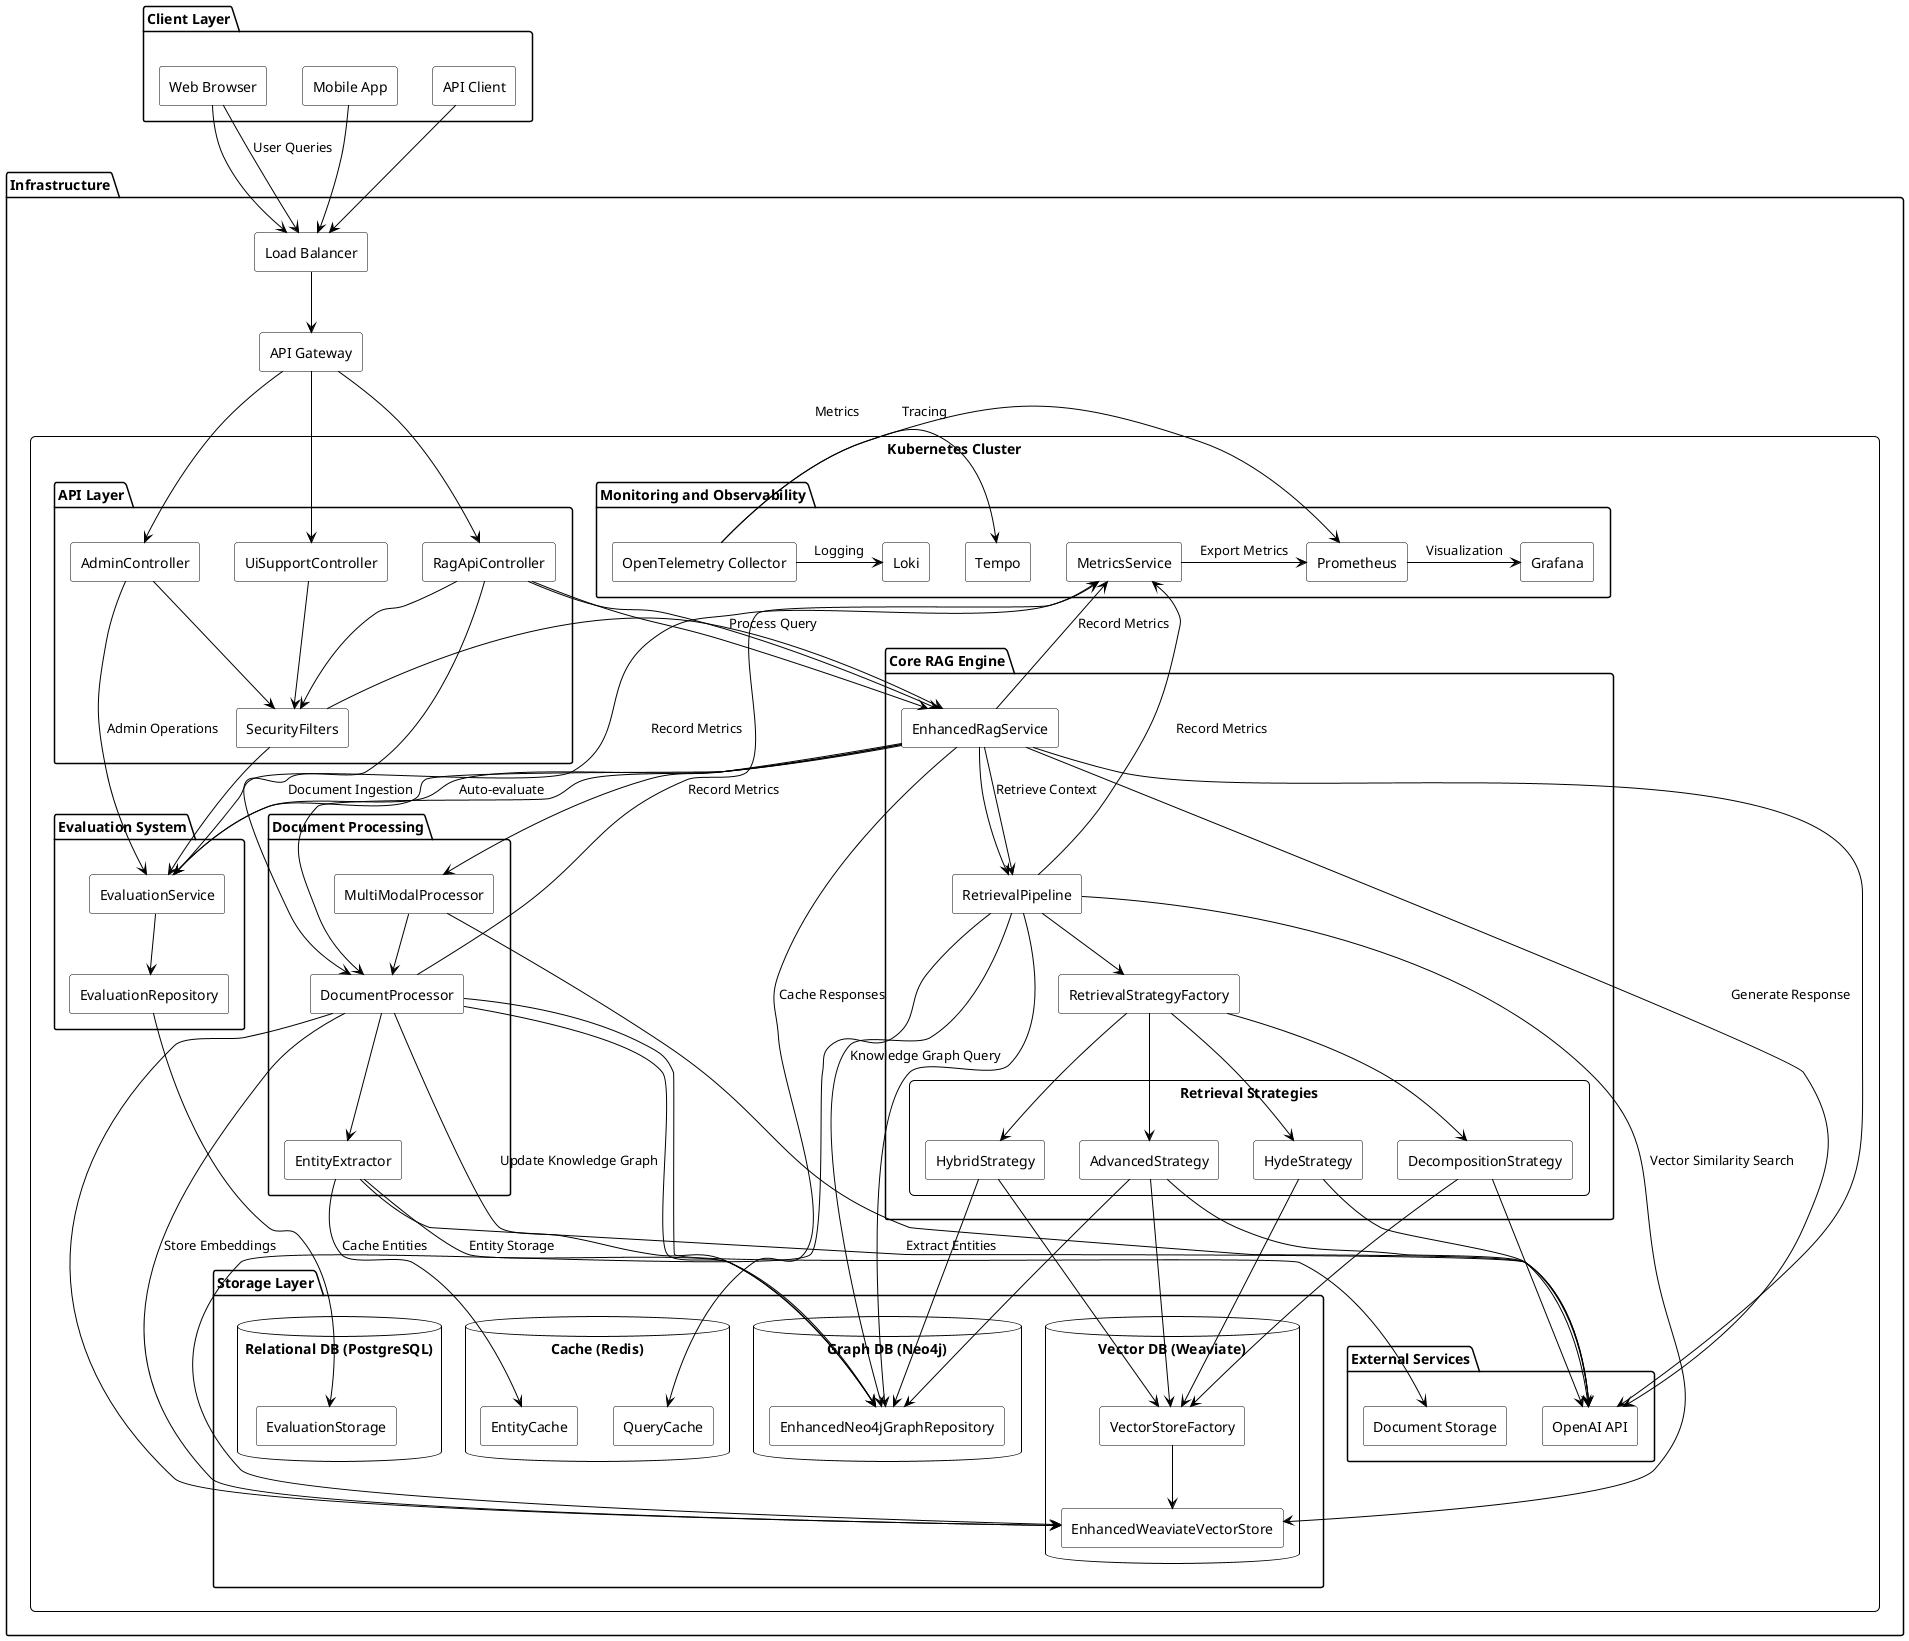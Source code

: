 @startuml Enhanced RAG System Architecture

skinparam componentStyle rectangle
skinparam component {
  BackgroundColor RECTANGLE_COLOR
  BorderColor black
  ArrowColor black
}

skinparam database {
  BackgroundColor DATABASE_COLOR
  BorderColor black
}

skinparam rectangle {
  BackgroundColor RECTANGLE_COLOR
  BorderColor black
  RoundCorner 10
}

skinparam cloud {
  BackgroundColor EXTERNAL_COLOR
  BorderColor black
}

' Top-level components
package "Client Layer" as ClientLayer {
  [Web Browser] as WebClient
  [Mobile App] as MobileClient
  [API Client] as ApiClient
}

package "Infrastructure" as Infra {
  [Load Balancer] as LoadBalancer
  [API Gateway] as ApiGateway

  rectangle "Kubernetes Cluster" as K8s  {
    package "External Services" as ExternalSvcs {
      [OpenAI API] as OpenAI
      [Document Storage] as DocStorage
    }

    package "API Layer" as ApiLayer {
      [RagApiController] as RagController
      [AdminController] as AdminController
      [UiSupportController] as UIController
      [SecurityFilters] as Security
    }

    package "Core RAG Engine" as CoreEngine {
      [EnhancedRagService] as RagService
      [RetrievalPipeline] as RetrievalPipeline
      [RetrievalStrategyFactory] as StrategyFactory

      rectangle "Retrieval Strategies" as Strategies {
        [HybridStrategy] as HybridStrategy
        [HydeStrategy] as HydeStrategy
        [DecompositionStrategy] as DecompositionStrategy
        [AdvancedStrategy] as AdvancedStrategy
      }
    }

    package "Document Processing" as DocProcessing {
      [DocumentProcessor] as DocProcessor
      [MultiModalProcessor] as MultiModalProcessor
      [EntityExtractor] as EntityExtractor
    }

    package "Evaluation System" as EvalSystem {
      [EvaluationService] as EvalService
      [EvaluationRepository] as EvalRepo
    }

    package "Storage Layer" as StorageLayer {
      database "Vector DB (Weaviate)" as VectorDB  {
        [EnhancedWeaviateVectorStore] as WeaviateStore
        [VectorStoreFactory] as VectorFactory
      }

      database "Graph DB (Neo4j)" as GraphDB  {
        [EnhancedNeo4jGraphRepository] as Neo4jRepo
      }

      database "Relational DB (PostgreSQL)" as RelationalDB {
        [EvaluationStorage] as EvalStorage
      }

      database "Cache (Redis)" as CacheDB  {
        [QueryCache] as QueryCache
        [EntityCache] as EntityCache
      }
    }

    package "Monitoring and Observability" as MonitoringLayer {
      [MetricsService] as MetricsService
      [Prometheus] as Prometheus
      [Grafana] as Grafana
      [Loki] as Loki
      [Tempo] as Tempo
      [OpenTelemetry Collector] as OtelCollector
    }
  }
}

' Relationships - Client Layer
WebClient --> LoadBalancer
MobileClient --> LoadBalancer
ApiClient --> LoadBalancer
LoadBalancer --> ApiGateway
ApiGateway --> RagController
ApiGateway --> AdminController
ApiGateway --> UIController

' Relationships - API Layer
RagController --> Security
AdminController --> Security
UIController --> Security
Security --> RagService
Security --> EvalService

' Relationships - Core Engine
RagController --> RagService
RagService --> RetrievalPipeline
RagService --> OpenAI
RagService --> DocProcessor
RagService --> MultiModalProcessor
RagService --> EvalService
RetrievalPipeline --> StrategyFactory
StrategyFactory -down-> HybridStrategy
StrategyFactory -down-> HydeStrategy
StrategyFactory -down-> DecompositionStrategy
StrategyFactory -down-> AdvancedStrategy
HybridStrategy -down-> VectorFactory
HybridStrategy -down-> Neo4jRepo
HydeStrategy -down-> VectorFactory
HydeStrategy -down-> OpenAI
DecompositionStrategy -down-> VectorFactory
DecompositionStrategy -down-> OpenAI
AdvancedStrategy -down-> VectorFactory
AdvancedStrategy -down-> Neo4jRepo
AdvancedStrategy -down-> OpenAI

' Relationships - Document Processing
DocProcessor --> EntityExtractor
MultiModalProcessor --> DocProcessor
MultiModalProcessor --> OpenAI
DocProcessor --> DocStorage
RagController -left-> DocProcessor : Document Ingestion

' Relationships - Storage Layer
VectorFactory -down-> WeaviateStore
RetrievalPipeline --> WeaviateStore
RetrievalPipeline --> Neo4jRepo
DocProcessor --> WeaviateStore
DocProcessor --> Neo4jRepo
EntityExtractor -right-> Neo4jRepo : Entity Storage
EvalRepo --> EvalStorage
EntityExtractor -down-> EntityCache : Cache Entities
RagService -down-> QueryCache : Cache Responses

' Relationships - Evaluation System
AdminController -right-> EvalService : Admin Operations
EvalService -down-> EvalRepo
RagService -right-> EvalService : Auto-evaluate

' Relationships - Monitoring
RagService -up-> MetricsService : Record Metrics
DocProcessor -up-> MetricsService : Record Metrics
RetrievalPipeline -up-> MetricsService : Record Metrics
EvalService -up-> MetricsService : Record Metrics
MetricsService -right-> Prometheus : Export Metrics
Prometheus -right-> Grafana : Visualization
OtelCollector -right-> Tempo : Tracing
OtelCollector -right-> Loki : Logging
OtelCollector -right-> Prometheus : Metrics

' Data Flow Labels
WebClient -down-> LoadBalancer : "User Queries"
RagController -down-> RagService : "Process Query"
RagService -down-> RetrievalPipeline : "Retrieve Context"
RagService -right-> OpenAI : "Generate Response"
RetrievalPipeline -down-> WeaviateStore : "Vector Similarity Search"
RetrievalPipeline -down-> Neo4jRepo : "Knowledge Graph Query"
DocProcessor -down-> WeaviateStore : "Store Embeddings"
DocProcessor -right-> Neo4jRepo : "Update Knowledge Graph"
EntityExtractor -right-> OpenAI : "Extract Entities"

@enduml
